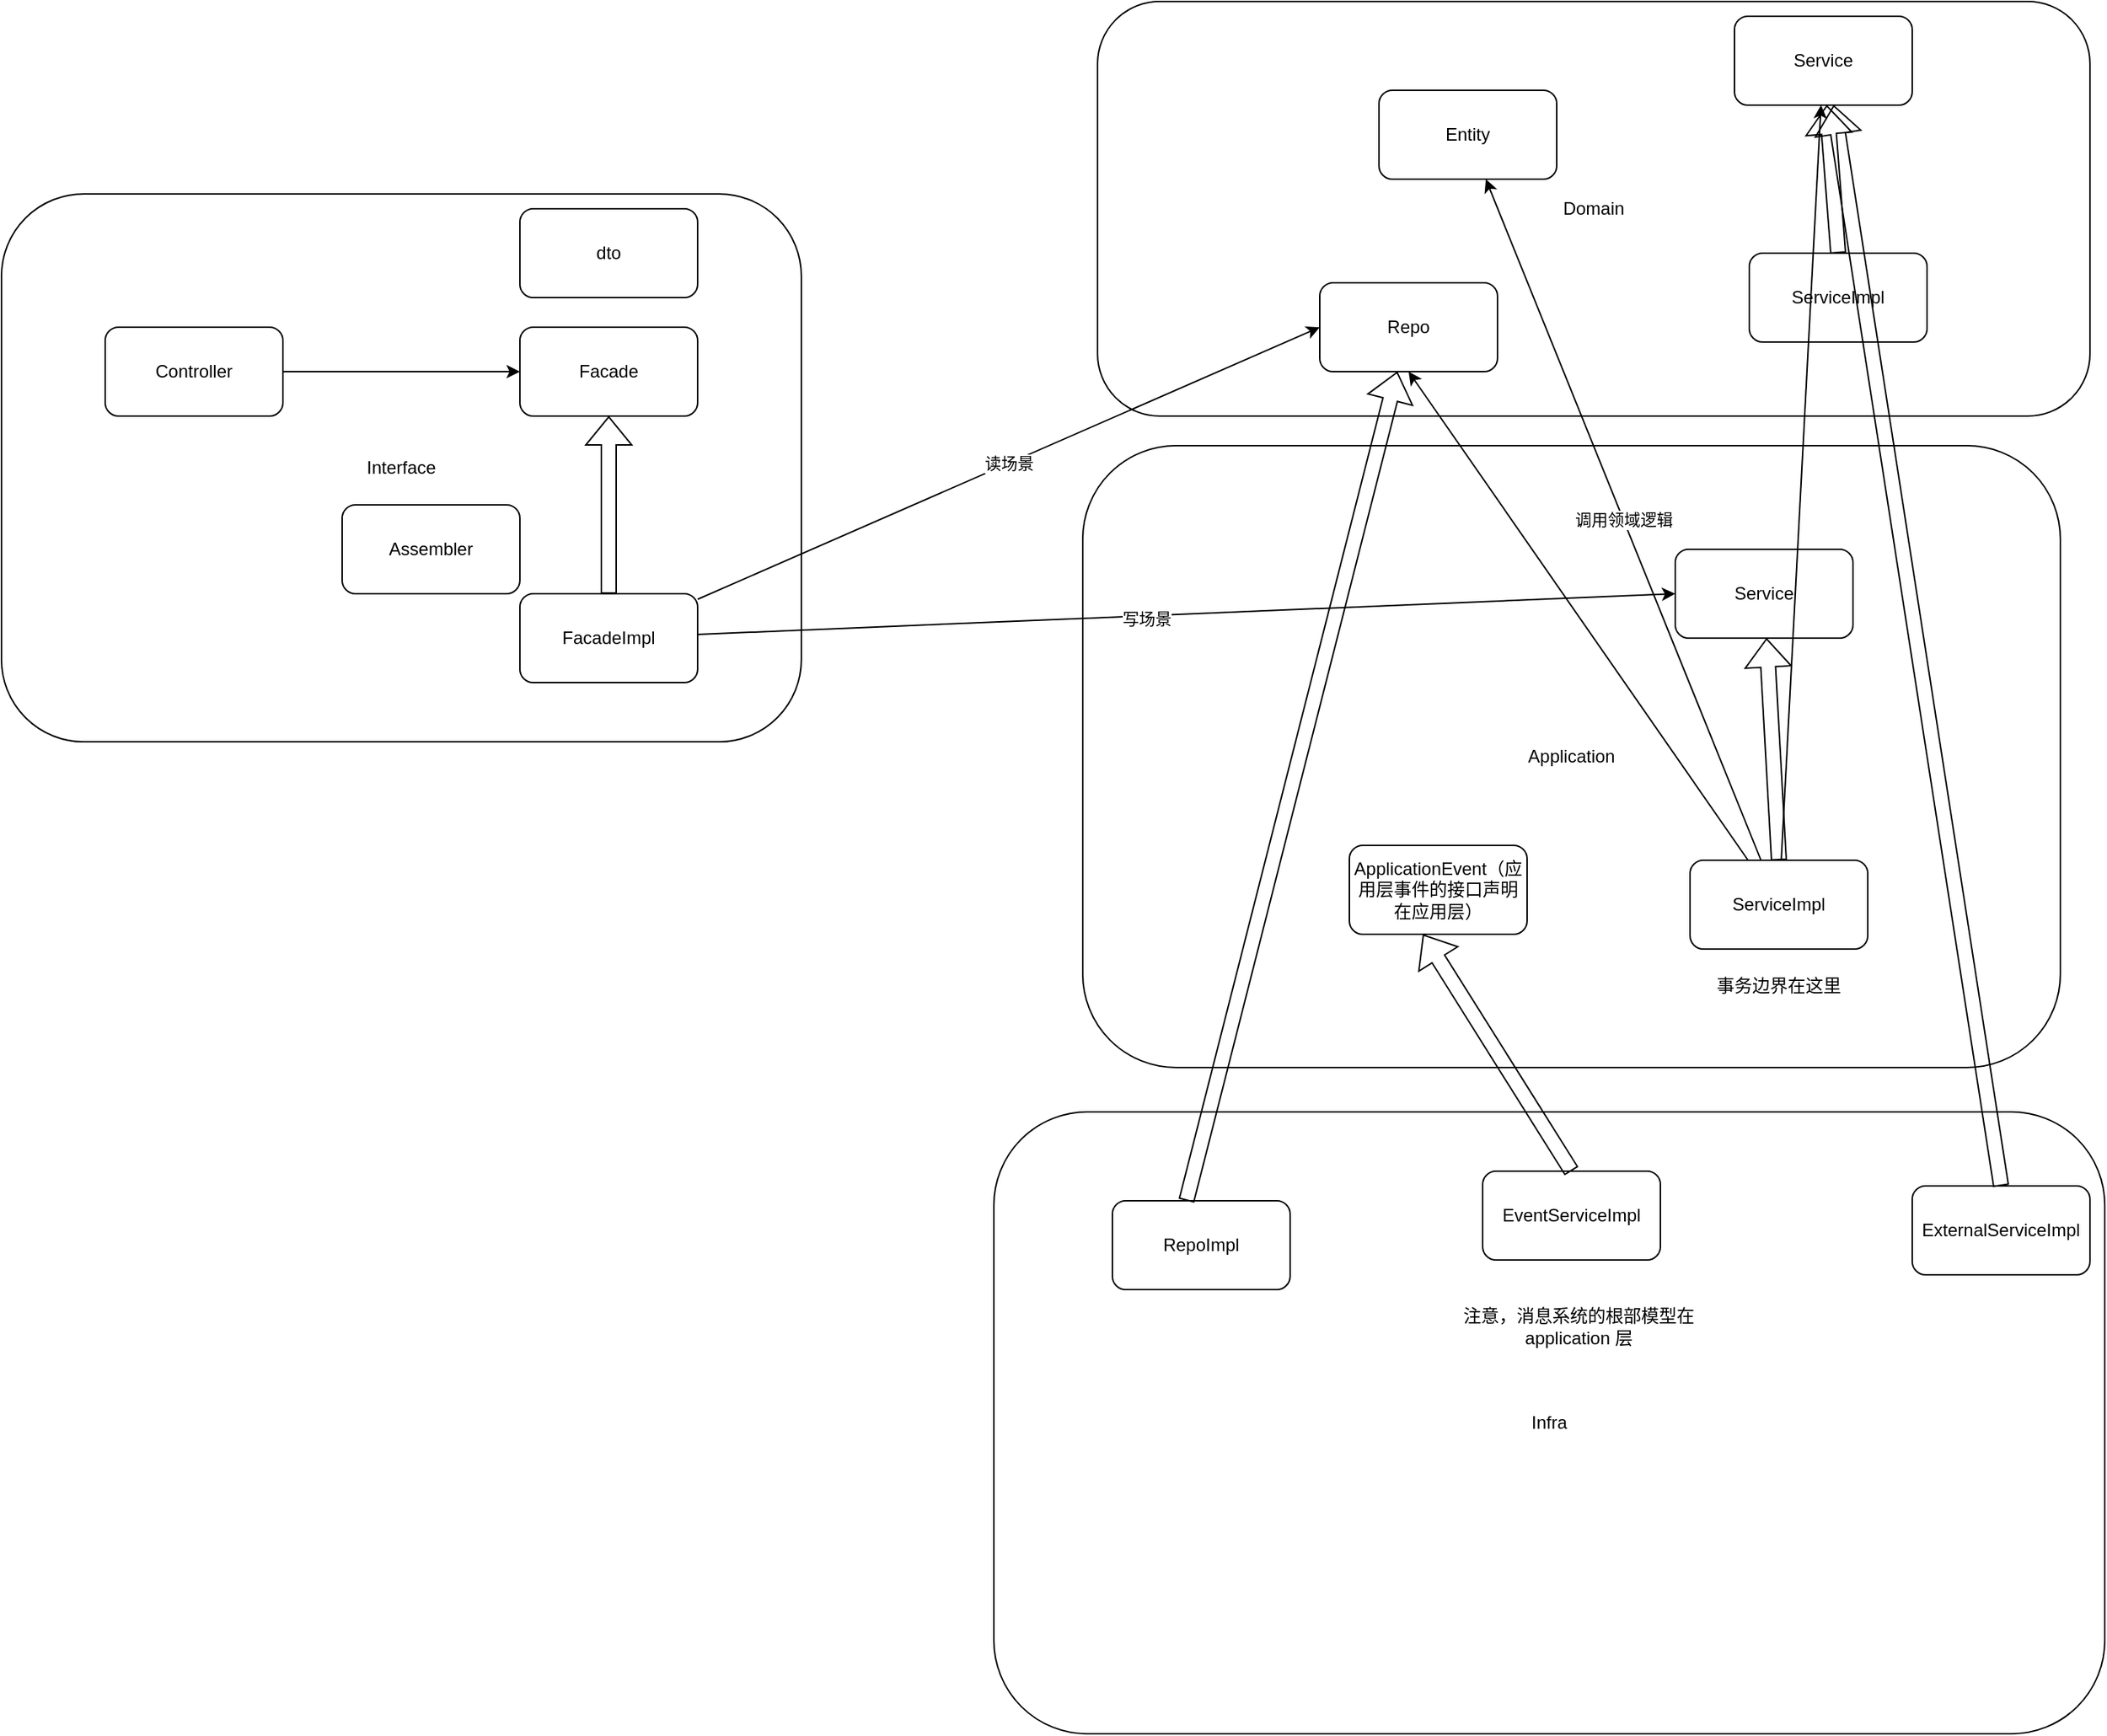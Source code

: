 <mxfile version="20.6.2" type="device"><diagram id="Pjd7CSuVppcKIBh-Hfd9" name="第 1 页"><mxGraphModel dx="1298" dy="841" grid="1" gridSize="10" guides="1" tooltips="1" connect="1" arrows="1" fold="1" page="1" pageScale="1" pageWidth="827" pageHeight="1169" math="0" shadow="0"><root><mxCell id="0"/><mxCell id="1" parent="0"/><mxCell id="FZ76OOObIRUOMKXxmCGS-1" value="Interface" style="rounded=1;whiteSpace=wrap;html=1;" parent="1" vertex="1"><mxGeometry x="130" y="150" width="540" height="370" as="geometry"/></mxCell><mxCell id="FZ76OOObIRUOMKXxmCGS-5" style="edgeStyle=orthogonalEdgeStyle;rounded=0;orthogonalLoop=1;jettySize=auto;html=1;" parent="1" source="FZ76OOObIRUOMKXxmCGS-2" target="FZ76OOObIRUOMKXxmCGS-3" edge="1"><mxGeometry relative="1" as="geometry"/></mxCell><mxCell id="FZ76OOObIRUOMKXxmCGS-2" value="Controller" style="rounded=1;whiteSpace=wrap;html=1;" parent="1" vertex="1"><mxGeometry x="200" y="240" width="120" height="60" as="geometry"/></mxCell><mxCell id="FZ76OOObIRUOMKXxmCGS-3" value="Facade" style="rounded=1;whiteSpace=wrap;html=1;" parent="1" vertex="1"><mxGeometry x="480" y="240" width="120" height="60" as="geometry"/></mxCell><mxCell id="FZ76OOObIRUOMKXxmCGS-4" value="FacadeImpl" style="rounded=1;whiteSpace=wrap;html=1;" parent="1" vertex="1"><mxGeometry x="480" y="420" width="120" height="60" as="geometry"/></mxCell><mxCell id="FZ76OOObIRUOMKXxmCGS-6" value="" style="shape=flexArrow;endArrow=classic;html=1;rounded=0;entryX=0.5;entryY=1;entryDx=0;entryDy=0;" parent="1" source="FZ76OOObIRUOMKXxmCGS-4" target="FZ76OOObIRUOMKXxmCGS-3" edge="1"><mxGeometry width="50" height="50" relative="1" as="geometry"><mxPoint x="390" y="350" as="sourcePoint"/><mxPoint x="440" y="300" as="targetPoint"/></mxGeometry></mxCell><mxCell id="FZ76OOObIRUOMKXxmCGS-7" value="Domain" style="rounded=1;whiteSpace=wrap;html=1;" parent="1" vertex="1"><mxGeometry x="870" y="20" width="670" height="280" as="geometry"/></mxCell><mxCell id="FZ76OOObIRUOMKXxmCGS-8" value="Repo" style="rounded=1;whiteSpace=wrap;html=1;" parent="1" vertex="1"><mxGeometry x="1020" y="210" width="120" height="60" as="geometry"/></mxCell><mxCell id="FZ76OOObIRUOMKXxmCGS-9" value="Infra" style="rounded=1;whiteSpace=wrap;html=1;" parent="1" vertex="1"><mxGeometry x="800" y="770" width="750" height="420" as="geometry"/></mxCell><mxCell id="FZ76OOObIRUOMKXxmCGS-10" value="Application" style="rounded=1;whiteSpace=wrap;html=1;" parent="1" vertex="1"><mxGeometry x="860" y="320" width="660" height="420" as="geometry"/></mxCell><mxCell id="FZ76OOObIRUOMKXxmCGS-11" value="RepoImpl" style="rounded=1;whiteSpace=wrap;html=1;" parent="1" vertex="1"><mxGeometry x="880" y="830" width="120" height="60" as="geometry"/></mxCell><mxCell id="FZ76OOObIRUOMKXxmCGS-12" value="" style="shape=flexArrow;endArrow=classic;html=1;rounded=0;" parent="1" target="FZ76OOObIRUOMKXxmCGS-8" edge="1"><mxGeometry width="50" height="50" relative="1" as="geometry"><mxPoint x="930" y="830" as="sourcePoint"/><mxPoint x="980" y="780" as="targetPoint"/></mxGeometry></mxCell><mxCell id="FZ76OOObIRUOMKXxmCGS-14" value="Service" style="rounded=1;whiteSpace=wrap;html=1;" parent="1" vertex="1"><mxGeometry x="1260" y="390" width="120" height="60" as="geometry"/></mxCell><mxCell id="FZ76OOObIRUOMKXxmCGS-21" style="edgeStyle=none;rounded=0;orthogonalLoop=1;jettySize=auto;html=1;entryX=0.5;entryY=1;entryDx=0;entryDy=0;" parent="1" source="FZ76OOObIRUOMKXxmCGS-15" target="FZ76OOObIRUOMKXxmCGS-8" edge="1"><mxGeometry relative="1" as="geometry"/></mxCell><mxCell id="FZ76OOObIRUOMKXxmCGS-27" value="调用领域逻辑" style="edgeStyle=none;rounded=0;orthogonalLoop=1;jettySize=auto;html=1;" parent="1" source="FZ76OOObIRUOMKXxmCGS-15" target="FZ76OOObIRUOMKXxmCGS-26" edge="1"><mxGeometry relative="1" as="geometry"/></mxCell><mxCell id="FZ76OOObIRUOMKXxmCGS-15" value="ServiceImpl" style="rounded=1;whiteSpace=wrap;html=1;" parent="1" vertex="1"><mxGeometry x="1270" y="600" width="120" height="60" as="geometry"/></mxCell><mxCell id="FZ76OOObIRUOMKXxmCGS-16" value="" style="shape=flexArrow;endArrow=classic;html=1;rounded=0;exitX=0.5;exitY=0;exitDx=0;exitDy=0;" parent="1" source="FZ76OOObIRUOMKXxmCGS-15" target="FZ76OOObIRUOMKXxmCGS-14" edge="1"><mxGeometry width="50" height="50" relative="1" as="geometry"><mxPoint x="1180" y="610" as="sourcePoint"/><mxPoint x="1230" y="560" as="targetPoint"/></mxGeometry></mxCell><mxCell id="FZ76OOObIRUOMKXxmCGS-17" style="edgeStyle=none;rounded=0;orthogonalLoop=1;jettySize=auto;html=1;entryX=0;entryY=0.5;entryDx=0;entryDy=0;" parent="1" source="FZ76OOObIRUOMKXxmCGS-4" target="FZ76OOObIRUOMKXxmCGS-14" edge="1"><mxGeometry relative="1" as="geometry"/></mxCell><mxCell id="FZ76OOObIRUOMKXxmCGS-18" value="写场景" style="edgeLabel;html=1;align=center;verticalAlign=middle;resizable=0;points=[];" parent="FZ76OOObIRUOMKXxmCGS-17" vertex="1" connectable="0"><mxGeometry x="-0.084" y="-2" relative="1" as="geometry"><mxPoint as="offset"/></mxGeometry></mxCell><mxCell id="FZ76OOObIRUOMKXxmCGS-19" value="dto" style="rounded=1;whiteSpace=wrap;html=1;" parent="1" vertex="1"><mxGeometry x="480" y="160" width="120" height="60" as="geometry"/></mxCell><mxCell id="FZ76OOObIRUOMKXxmCGS-20" value="Assembler" style="rounded=1;whiteSpace=wrap;html=1;" parent="1" vertex="1"><mxGeometry x="360" y="360" width="120" height="60" as="geometry"/></mxCell><mxCell id="FZ76OOObIRUOMKXxmCGS-22" value="Service" style="rounded=1;whiteSpace=wrap;html=1;" parent="1" vertex="1"><mxGeometry x="1300" y="30" width="120" height="60" as="geometry"/></mxCell><mxCell id="FZ76OOObIRUOMKXxmCGS-23" value="ServiceImpl" style="rounded=1;whiteSpace=wrap;html=1;" parent="1" vertex="1"><mxGeometry x="1310" y="190" width="120" height="60" as="geometry"/></mxCell><mxCell id="FZ76OOObIRUOMKXxmCGS-24" value="" style="shape=flexArrow;endArrow=classic;html=1;rounded=0;exitX=0.5;exitY=0;exitDx=0;exitDy=0;" parent="1" source="FZ76OOObIRUOMKXxmCGS-23" target="FZ76OOObIRUOMKXxmCGS-22" edge="1"><mxGeometry width="50" height="50" relative="1" as="geometry"><mxPoint x="1220" y="250" as="sourcePoint"/><mxPoint x="1270" y="200" as="targetPoint"/></mxGeometry></mxCell><mxCell id="FZ76OOObIRUOMKXxmCGS-25" style="edgeStyle=none;rounded=0;orthogonalLoop=1;jettySize=auto;html=1;" parent="1" source="FZ76OOObIRUOMKXxmCGS-15" target="FZ76OOObIRUOMKXxmCGS-22" edge="1"><mxGeometry relative="1" as="geometry"/></mxCell><mxCell id="FZ76OOObIRUOMKXxmCGS-26" value="Entity" style="rounded=1;whiteSpace=wrap;html=1;" parent="1" vertex="1"><mxGeometry x="1060" y="80" width="120" height="60" as="geometry"/></mxCell><mxCell id="FZ76OOObIRUOMKXxmCGS-28" value="ExternalServiceImpl" style="rounded=1;whiteSpace=wrap;html=1;" parent="1" vertex="1"><mxGeometry x="1420" y="820" width="120" height="60" as="geometry"/></mxCell><mxCell id="FZ76OOObIRUOMKXxmCGS-29" value="" style="shape=flexArrow;endArrow=classic;html=1;rounded=0;exitX=0.5;exitY=0;exitDx=0;exitDy=0;entryX=0.558;entryY=1;entryDx=0;entryDy=0;entryPerimeter=0;" parent="1" source="FZ76OOObIRUOMKXxmCGS-28" target="FZ76OOObIRUOMKXxmCGS-22" edge="1"><mxGeometry width="50" height="50" relative="1" as="geometry"><mxPoint x="940" y="840" as="sourcePoint"/><mxPoint x="1082.373" y="280" as="targetPoint"/></mxGeometry></mxCell><mxCell id="FZ76OOObIRUOMKXxmCGS-31" value="EventServiceImpl" style="rounded=1;whiteSpace=wrap;html=1;" parent="1" vertex="1"><mxGeometry x="1130" y="810" width="120" height="60" as="geometry"/></mxCell><mxCell id="FZ76OOObIRUOMKXxmCGS-32" value="" style="shape=flexArrow;endArrow=classic;html=1;rounded=0;exitX=0.5;exitY=0;exitDx=0;exitDy=0;entryX=0.348;entryY=0.786;entryDx=0;entryDy=0;entryPerimeter=0;" parent="1" source="FZ76OOObIRUOMKXxmCGS-31" target="FZ76OOObIRUOMKXxmCGS-10" edge="1"><mxGeometry width="50" height="50" relative="1" as="geometry"><mxPoint x="1490" y="830" as="sourcePoint"/><mxPoint x="1376.96" y="100" as="targetPoint"/></mxGeometry></mxCell><mxCell id="FZ76OOObIRUOMKXxmCGS-33" value="注意，消息系统的根部模型在 application 层" style="text;html=1;strokeColor=none;fillColor=none;align=center;verticalAlign=middle;whiteSpace=wrap;rounded=0;" parent="1" vertex="1"><mxGeometry x="1110" y="900" width="170" height="30" as="geometry"/></mxCell><mxCell id="FZ76OOObIRUOMKXxmCGS-13" value="读场景" style="rounded=0;orthogonalLoop=1;jettySize=auto;html=1;entryX=0;entryY=0.5;entryDx=0;entryDy=0;" parent="1" source="FZ76OOObIRUOMKXxmCGS-4" target="FZ76OOObIRUOMKXxmCGS-8" edge="1"><mxGeometry relative="1" as="geometry"/></mxCell><mxCell id="FZ76OOObIRUOMKXxmCGS-34" value="事务边界在这里" style="text;html=1;strokeColor=none;fillColor=none;align=center;verticalAlign=middle;whiteSpace=wrap;rounded=0;" parent="1" vertex="1"><mxGeometry x="1280" y="670" width="100" height="30" as="geometry"/></mxCell><mxCell id="SAAKmB8VQrzaffnStnno-1" value="ApplicationEvent（应用层事件的接口声明在应用层）" style="rounded=1;whiteSpace=wrap;html=1;" vertex="1" parent="1"><mxGeometry x="1040" y="590" width="120" height="60" as="geometry"/></mxCell></root></mxGraphModel></diagram></mxfile>